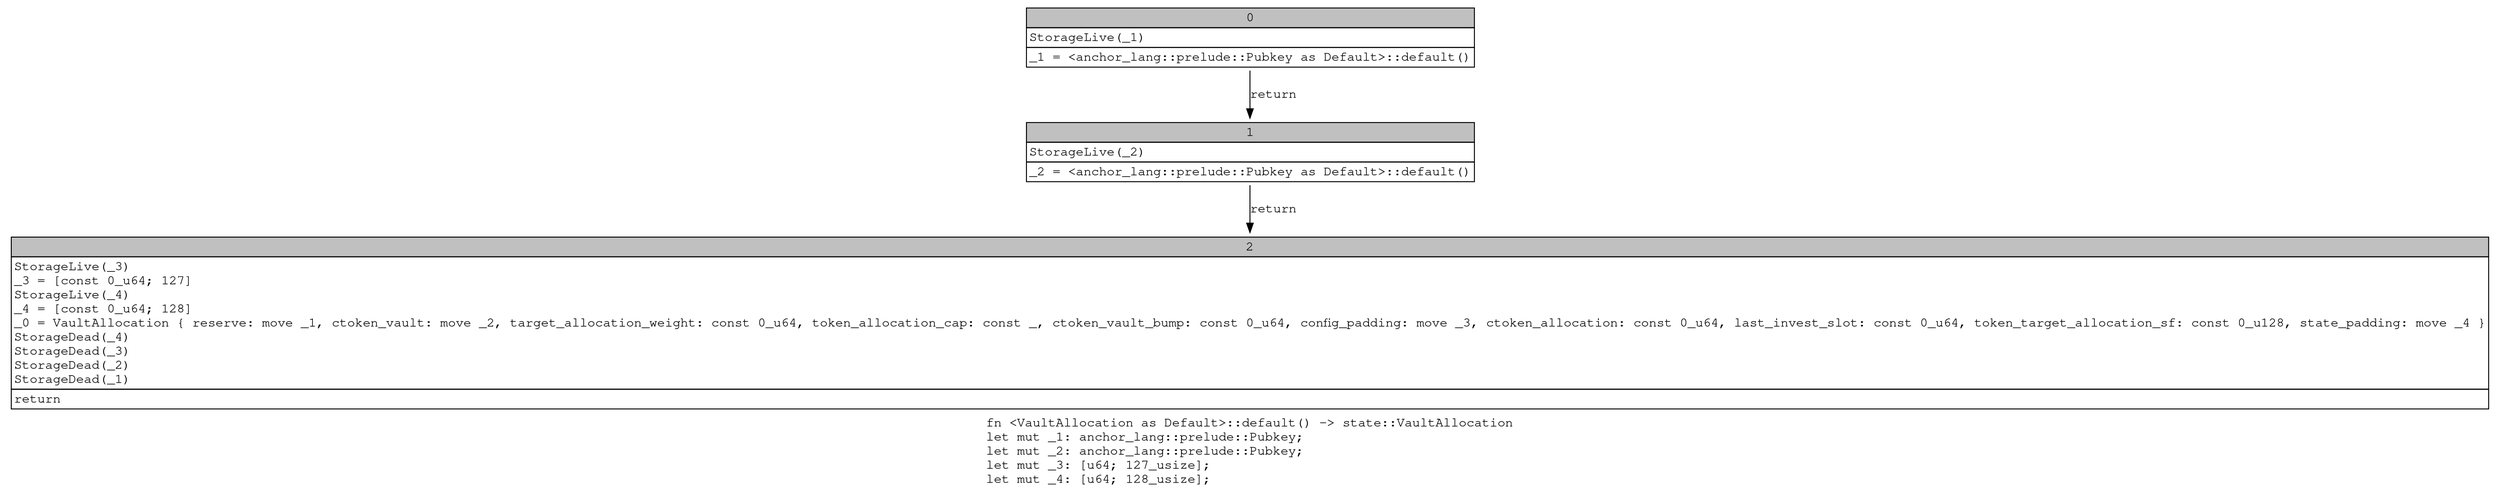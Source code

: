 digraph Mir_0_519 {
    graph [fontname="Courier, monospace"];
    node [fontname="Courier, monospace"];
    edge [fontname="Courier, monospace"];
    label=<fn &lt;VaultAllocation as Default&gt;::default() -&gt; state::VaultAllocation<br align="left"/>let mut _1: anchor_lang::prelude::Pubkey;<br align="left"/>let mut _2: anchor_lang::prelude::Pubkey;<br align="left"/>let mut _3: [u64; 127_usize];<br align="left"/>let mut _4: [u64; 128_usize];<br align="left"/>>;
    bb0__0_519 [shape="none", label=<<table border="0" cellborder="1" cellspacing="0"><tr><td bgcolor="gray" align="center" colspan="1">0</td></tr><tr><td align="left" balign="left">StorageLive(_1)<br/></td></tr><tr><td align="left">_1 = &lt;anchor_lang::prelude::Pubkey as Default&gt;::default()</td></tr></table>>];
    bb1__0_519 [shape="none", label=<<table border="0" cellborder="1" cellspacing="0"><tr><td bgcolor="gray" align="center" colspan="1">1</td></tr><tr><td align="left" balign="left">StorageLive(_2)<br/></td></tr><tr><td align="left">_2 = &lt;anchor_lang::prelude::Pubkey as Default&gt;::default()</td></tr></table>>];
    bb2__0_519 [shape="none", label=<<table border="0" cellborder="1" cellspacing="0"><tr><td bgcolor="gray" align="center" colspan="1">2</td></tr><tr><td align="left" balign="left">StorageLive(_3)<br/>_3 = [const 0_u64; 127]<br/>StorageLive(_4)<br/>_4 = [const 0_u64; 128]<br/>_0 = VaultAllocation { reserve: move _1, ctoken_vault: move _2, target_allocation_weight: const 0_u64, token_allocation_cap: const _, ctoken_vault_bump: const 0_u64, config_padding: move _3, ctoken_allocation: const 0_u64, last_invest_slot: const 0_u64, token_target_allocation_sf: const 0_u128, state_padding: move _4 }<br/>StorageDead(_4)<br/>StorageDead(_3)<br/>StorageDead(_2)<br/>StorageDead(_1)<br/></td></tr><tr><td align="left">return</td></tr></table>>];
    bb0__0_519 -> bb1__0_519 [label="return"];
    bb1__0_519 -> bb2__0_519 [label="return"];
}
